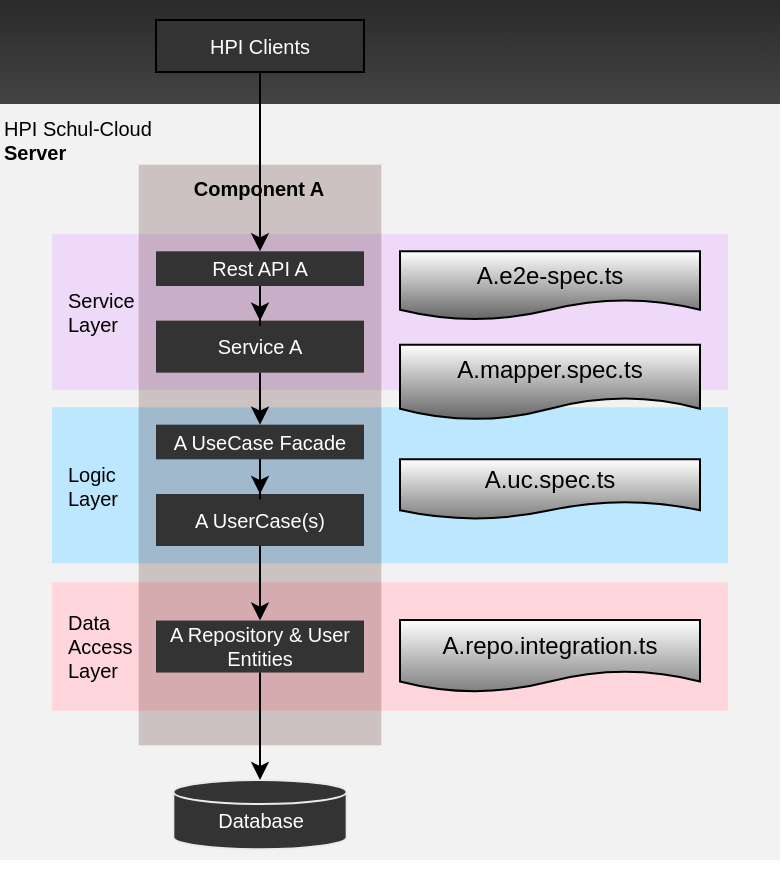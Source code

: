 <mxfile version="14.6.6" type="embed"><diagram id="RrnGyhTox1kCKPTknkRC" name="Seite-1"><mxGraphModel dx="2771" dy="703" grid="1" gridSize="10" guides="1" tooltips="1" connect="1" arrows="1" fold="1" page="0" pageScale="1" pageWidth="827" pageHeight="1169" math="0" shadow="0"><root><mxCell id="0"/><mxCell id="1" parent="0"/><mxCell id="rid1xrD-9KdfzVZvJYU5-43" value="" style="group;fontSize=10;fillColor=#2a2a2a;gradientColor=#ffffff;dashed=1;" parent="1" vertex="1" connectable="0"><mxGeometry x="-2360" y="-50" width="390" height="433.33" as="geometry"/></mxCell><mxCell id="rid1xrD-9KdfzVZvJYU5-9" value="HPI Schul-Cloud &lt;br style=&quot;font-size: 10px;&quot;&gt;&lt;b style=&quot;font-size: 10px;&quot;&gt;Server&lt;/b&gt;" style="rounded=0;whiteSpace=wrap;html=1;fontSize=10;align=left;verticalAlign=top;strokeColor=none;fillColor=#F2F2F2;" parent="rid1xrD-9KdfzVZvJYU5-43" vertex="1"><mxGeometry y="52" width="390" height="378" as="geometry"/></mxCell><mxCell id="rid1xrD-9KdfzVZvJYU5-10" value="Logic &lt;br style=&quot;font-size: 10px;&quot;&gt;Layer" style="rounded=0;whiteSpace=wrap;html=1;align=left;spacingLeft=6;strokeColor=none;fillColor=#BCE7FF;fontSize=10;" parent="rid1xrD-9KdfzVZvJYU5-43" vertex="1"><mxGeometry x="26" y="203.665" width="338" height="77.999" as="geometry"/></mxCell><mxCell id="rid1xrD-9KdfzVZvJYU5-11" value="Service&lt;br style=&quot;font-size: 10px;&quot;&gt;Layer" style="rounded=0;whiteSpace=wrap;html=1;align=left;spacingLeft=6;strokeColor=none;fillColor=#EED9F9;fontSize=10;" parent="rid1xrD-9KdfzVZvJYU5-43" vertex="1"><mxGeometry x="26" y="116.999" width="338" height="77.999" as="geometry"/></mxCell><mxCell id="rid1xrD-9KdfzVZvJYU5-12" value="Data&lt;br style=&quot;font-size: 10px;&quot;&gt;Access&lt;br style=&quot;font-size: 10px;&quot;&gt;Layer" style="rounded=0;whiteSpace=wrap;html=1;align=left;spacingLeft=6;strokeColor=none;fillColor=#FFD6DB;fontSize=10;" parent="rid1xrD-9KdfzVZvJYU5-43" vertex="1"><mxGeometry x="26" y="291.198" width="338" height="64.133" as="geometry"/></mxCell><mxCell id="rid1xrD-9KdfzVZvJYU5-13" value="Component A" style="rounded=0;whiteSpace=wrap;html=1;align=center;opacity=20;fillColor=#330000;labelPosition=center;verticalLabelPosition=middle;verticalAlign=top;fontStyle=1;fontSize=10;strokeColor=none;" parent="rid1xrD-9KdfzVZvJYU5-43" vertex="1"><mxGeometry x="69.333" y="82.333" width="121.333" height="290.331" as="geometry"/></mxCell><mxCell id="rid1xrD-9KdfzVZvJYU5-14" style="edgeStyle=orthogonalEdgeStyle;rounded=0;orthogonalLoop=1;jettySize=auto;html=1;exitX=0.5;exitY=1;exitDx=0;exitDy=0;fontSize=10;" parent="rid1xrD-9KdfzVZvJYU5-43" edge="1"><mxGeometry relative="1" as="geometry"><mxPoint x="189.8" y="273.198" as="sourcePoint"/><mxPoint x="189.8" y="273.198" as="targetPoint"/></mxGeometry></mxCell><mxCell id="rid1xrD-9KdfzVZvJYU5-16" value="Service A" style="rounded=0;whiteSpace=wrap;html=1;align=center;fillColor=#333333;fontColor=#FFFFFF;fontSize=10;strokeColor=none;" parent="rid1xrD-9KdfzVZvJYU5-43" vertex="1"><mxGeometry x="78" y="160.332" width="104" height="26.0" as="geometry"/></mxCell><mxCell id="rid1xrD-9KdfzVZvJYU5-17" style="edgeStyle=orthogonalEdgeStyle;rounded=0;orthogonalLoop=1;jettySize=auto;html=1;entryX=0.5;entryY=0;entryDx=0;entryDy=0;fontSize=10;" parent="rid1xrD-9KdfzVZvJYU5-43" source="rid1xrD-9KdfzVZvJYU5-18" target="rid1xrD-9KdfzVZvJYU5-16" edge="1"><mxGeometry relative="1" as="geometry"/></mxCell><mxCell id="rid1xrD-9KdfzVZvJYU5-18" value="Rest API A" style="rounded=0;whiteSpace=wrap;html=1;align=center;fillColor=#333333;fontColor=#FFFFFF;fontSize=10;strokeColor=none;" parent="rid1xrD-9KdfzVZvJYU5-43" vertex="1"><mxGeometry x="78" y="125.666" width="104" height="17.333" as="geometry"/></mxCell><mxCell id="rid1xrD-9KdfzVZvJYU5-20" value="A UserCase(s)" style="rounded=0;whiteSpace=wrap;html=1;align=center;fillColor=#333333;fontColor=#FFFFFF;fontSize=10;strokeColor=none;" parent="rid1xrD-9KdfzVZvJYU5-43" vertex="1"><mxGeometry x="78" y="246.998" width="104" height="26.0" as="geometry"/></mxCell><mxCell id="rid1xrD-9KdfzVZvJYU5-21" style="edgeStyle=orthogonalEdgeStyle;rounded=0;orthogonalLoop=1;jettySize=auto;html=1;fontSize=10;" parent="rid1xrD-9KdfzVZvJYU5-43" source="rid1xrD-9KdfzVZvJYU5-22" target="rid1xrD-9KdfzVZvJYU5-20" edge="1"><mxGeometry relative="1" as="geometry"/></mxCell><mxCell id="rid1xrD-9KdfzVZvJYU5-22" value="A UseCase Facade" style="rounded=0;whiteSpace=wrap;html=1;align=center;fillColor=#333333;fontColor=#FFFFFF;fontSize=10;strokeColor=none;" parent="rid1xrD-9KdfzVZvJYU5-43" vertex="1"><mxGeometry x="78" y="212.332" width="104" height="17.333" as="geometry"/></mxCell><mxCell id="rid1xrD-9KdfzVZvJYU5-15" style="edgeStyle=orthogonalEdgeStyle;rounded=0;orthogonalLoop=1;jettySize=auto;html=1;fontSize=10;" parent="rid1xrD-9KdfzVZvJYU5-43" source="rid1xrD-9KdfzVZvJYU5-16" target="rid1xrD-9KdfzVZvJYU5-22" edge="1"><mxGeometry relative="1" as="geometry"/></mxCell><mxCell id="rid1xrD-9KdfzVZvJYU5-24" value="A Repository &amp;amp; User Entities" style="rounded=0;whiteSpace=wrap;html=1;align=center;fillColor=#333333;fontColor=#FFFFFF;fontSize=10;strokeColor=none;" parent="rid1xrD-9KdfzVZvJYU5-43" vertex="1"><mxGeometry x="78" y="310.264" width="104" height="26.0" as="geometry"/></mxCell><mxCell id="rid1xrD-9KdfzVZvJYU5-19" style="edgeStyle=orthogonalEdgeStyle;rounded=0;orthogonalLoop=1;jettySize=auto;html=1;fontSize=10;" parent="rid1xrD-9KdfzVZvJYU5-43" source="rid1xrD-9KdfzVZvJYU5-20" target="rid1xrD-9KdfzVZvJYU5-24" edge="1"><mxGeometry relative="1" as="geometry"/></mxCell><mxCell id="rid1xrD-9KdfzVZvJYU5-31" style="rounded=0;orthogonalLoop=1;jettySize=auto;html=1;fontSize=10;fontColor=#FFFFFF;" parent="rid1xrD-9KdfzVZvJYU5-43" source="rid1xrD-9KdfzVZvJYU5-32" target="rid1xrD-9KdfzVZvJYU5-18" edge="1"><mxGeometry relative="1" as="geometry"/></mxCell><mxCell id="rid1xrD-9KdfzVZvJYU5-32" value="HPI Clients" style="rounded=0;whiteSpace=wrap;html=1;align=center;fillColor=#333333;fontColor=#FFFFFF;fontSize=10;" parent="rid1xrD-9KdfzVZvJYU5-43" vertex="1"><mxGeometry x="78.0" y="10" width="104" height="26.0" as="geometry"/></mxCell><mxCell id="rid1xrD-9KdfzVZvJYU5-35" value="Database" style="shape=cylinder2;whiteSpace=wrap;html=1;boundedLbl=1;backgroundOutline=1;size=6;rounded=0;fillColor=#333333;fontSize=10;fontColor=#FFFFFF;align=center;strokeColor=#EBEBEB;verticalAlign=middle;spacingTop=6;" parent="rid1xrD-9KdfzVZvJYU5-43" vertex="1"><mxGeometry x="86.667" y="389.997" width="86.667" height="34.666" as="geometry"/></mxCell><mxCell id="rid1xrD-9KdfzVZvJYU5-23" style="rounded=0;orthogonalLoop=1;jettySize=auto;html=1;fontSize=10;fontColor=#FFFFFF;" parent="rid1xrD-9KdfzVZvJYU5-43" source="rid1xrD-9KdfzVZvJYU5-24" target="rid1xrD-9KdfzVZvJYU5-35" edge="1"><mxGeometry relative="1" as="geometry"/></mxCell><mxCell id="2" value="A.repo.integration.ts" style="shape=document;whiteSpace=wrap;html=1;boundedLbl=1;gradientColor=#808080;" vertex="1" parent="rid1xrD-9KdfzVZvJYU5-43"><mxGeometry x="200" y="310" width="150" height="36.13" as="geometry"/></mxCell><mxCell id="30" value="A.uc.spec.ts" style="shape=document;whiteSpace=wrap;html=1;boundedLbl=1;gradientColor=#808080;" vertex="1" parent="rid1xrD-9KdfzVZvJYU5-43"><mxGeometry x="200" y="229.66" width="150" height="30" as="geometry"/></mxCell><mxCell id="31" value="A.e2e-spec.ts" style="shape=document;whiteSpace=wrap;html=1;boundedLbl=1;gradientColor=#666666;" vertex="1" parent="rid1xrD-9KdfzVZvJYU5-43"><mxGeometry x="200" y="125.67" width="150" height="34.33" as="geometry"/></mxCell><mxCell id="32" value="A.mapper.spec.ts" style="shape=document;whiteSpace=wrap;html=1;boundedLbl=1;gradientColor=#666666;" vertex="1" parent="rid1xrD-9KdfzVZvJYU5-43"><mxGeometry x="200" y="172.33" width="150" height="37.67" as="geometry"/></mxCell></root></mxGraphModel></diagram></mxfile>